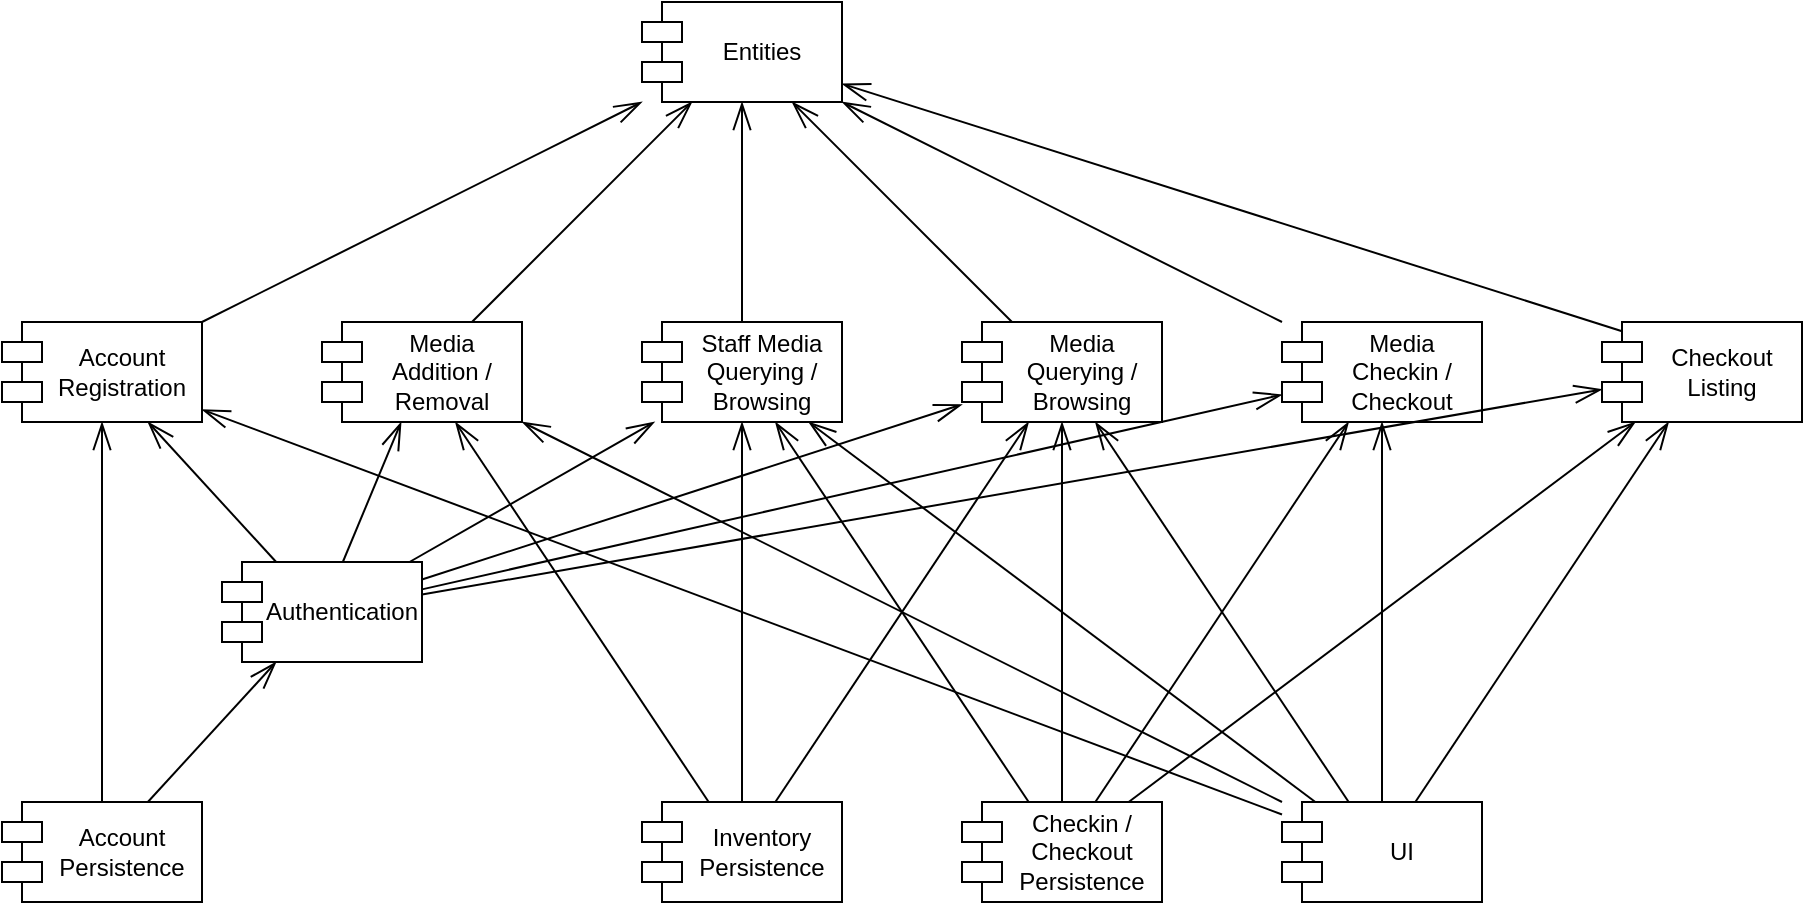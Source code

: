 <mxfile version="19.0.3" type="device" pages="2"><diagram id="3HhDGUCTuPXhGJLU1Bjr" name="Component Overview"><mxGraphModel dx="1422" dy="875" grid="1" gridSize="10" guides="1" tooltips="1" connect="1" arrows="1" fold="1" page="1" pageScale="1" pageWidth="1600" pageHeight="1200" math="0" shadow="0"><root><mxCell id="0"/><mxCell id="1" parent="0"/><mxCell id="PViRO45lnsMERoX-mHAi-1" value="Entities" style="shape=module;align=center;spacingLeft=20;align=center;verticalAlign=middle;whiteSpace=wrap;" parent="1" vertex="1"><mxGeometry x="430" y="40" width="100" height="50" as="geometry"/></mxCell><mxCell id="PViRO45lnsMERoX-mHAi-16" style="edgeStyle=none;shape=connector;rounded=0;orthogonalLoop=1;jettySize=auto;html=1;labelBackgroundColor=default;fontFamily=Helvetica;fontSize=11;fontColor=default;endArrow=openThin;endFill=0;startSize=12;endSize=12;strokeColor=default;" parent="1" source="PViRO45lnsMERoX-mHAi-2" target="PViRO45lnsMERoX-mHAi-6" edge="1"><mxGeometry relative="1" as="geometry"/></mxCell><mxCell id="PViRO45lnsMERoX-mHAi-29" style="edgeStyle=none;shape=connector;rounded=0;orthogonalLoop=1;jettySize=auto;html=1;labelBackgroundColor=default;fontFamily=Helvetica;fontSize=11;fontColor=default;endArrow=openThin;endFill=0;startSize=12;endSize=12;strokeColor=default;" parent="1" source="PViRO45lnsMERoX-mHAi-2" target="PViRO45lnsMERoX-mHAi-20" edge="1"><mxGeometry relative="1" as="geometry"/></mxCell><mxCell id="PViRO45lnsMERoX-mHAi-2" value="Account Persistence" style="shape=module;align=center;spacingLeft=20;align=center;verticalAlign=middle;whiteSpace=wrap;" parent="1" vertex="1"><mxGeometry x="110" y="440" width="100" height="50" as="geometry"/></mxCell><mxCell id="PViRO45lnsMERoX-mHAi-32" style="edgeStyle=none;shape=connector;rounded=0;orthogonalLoop=1;jettySize=auto;html=1;labelBackgroundColor=default;fontFamily=Helvetica;fontSize=11;fontColor=default;endArrow=openThin;endFill=0;startSize=12;endSize=12;strokeColor=default;" parent="1" source="PViRO45lnsMERoX-mHAi-4" target="PViRO45lnsMERoX-mHAi-21" edge="1"><mxGeometry relative="1" as="geometry"/></mxCell><mxCell id="PViRO45lnsMERoX-mHAi-33" style="edgeStyle=none;shape=connector;rounded=0;orthogonalLoop=1;jettySize=auto;html=1;labelBackgroundColor=default;fontFamily=Helvetica;fontSize=11;fontColor=default;endArrow=openThin;endFill=0;startSize=12;endSize=12;strokeColor=default;" parent="1" source="PViRO45lnsMERoX-mHAi-4" target="PViRO45lnsMERoX-mHAi-8" edge="1"><mxGeometry relative="1" as="geometry"/></mxCell><mxCell id="PViRO45lnsMERoX-mHAi-34" style="edgeStyle=none;shape=connector;rounded=0;orthogonalLoop=1;jettySize=auto;html=1;labelBackgroundColor=default;fontFamily=Helvetica;fontSize=11;fontColor=default;endArrow=openThin;endFill=0;startSize=12;endSize=12;strokeColor=default;" parent="1" source="PViRO45lnsMERoX-mHAi-4" target="PViRO45lnsMERoX-mHAi-9" edge="1"><mxGeometry relative="1" as="geometry"/></mxCell><mxCell id="PViRO45lnsMERoX-mHAi-35" style="edgeStyle=none;shape=connector;rounded=0;orthogonalLoop=1;jettySize=auto;html=1;labelBackgroundColor=default;fontFamily=Helvetica;fontSize=11;fontColor=default;endArrow=openThin;endFill=0;startSize=12;endSize=12;strokeColor=default;" parent="1" source="PViRO45lnsMERoX-mHAi-4" target="PViRO45lnsMERoX-mHAi-7" edge="1"><mxGeometry relative="1" as="geometry"/></mxCell><mxCell id="PViRO45lnsMERoX-mHAi-36" style="edgeStyle=none;shape=connector;rounded=0;orthogonalLoop=1;jettySize=auto;html=1;labelBackgroundColor=default;fontFamily=Helvetica;fontSize=11;fontColor=default;endArrow=openThin;endFill=0;startSize=12;endSize=12;strokeColor=default;" parent="1" source="PViRO45lnsMERoX-mHAi-4" target="PViRO45lnsMERoX-mHAi-6" edge="1"><mxGeometry relative="1" as="geometry"/></mxCell><mxCell id="243bSo4BZL4MdntdNz_G-6" style="edgeStyle=none;shape=connector;rounded=0;orthogonalLoop=1;jettySize=auto;html=1;labelBackgroundColor=default;fontFamily=Helvetica;fontSize=11;fontColor=default;endArrow=openThin;endFill=0;startSize=12;endSize=12;strokeColor=default;" edge="1" parent="1" source="PViRO45lnsMERoX-mHAi-4" target="243bSo4BZL4MdntdNz_G-1"><mxGeometry relative="1" as="geometry"/></mxCell><mxCell id="PViRO45lnsMERoX-mHAi-4" value="UI" style="shape=module;align=center;spacingLeft=20;align=center;verticalAlign=middle;whiteSpace=wrap;" parent="1" vertex="1"><mxGeometry x="750" y="440" width="100" height="50" as="geometry"/></mxCell><mxCell id="PViRO45lnsMERoX-mHAi-10" style="rounded=0;orthogonalLoop=1;jettySize=auto;html=1;endArrow=openThin;endFill=0;endSize=12;startSize=12;" parent="1" source="PViRO45lnsMERoX-mHAi-6" target="PViRO45lnsMERoX-mHAi-1" edge="1"><mxGeometry relative="1" as="geometry"/></mxCell><mxCell id="PViRO45lnsMERoX-mHAi-6" value="Account Registration" style="shape=module;align=center;spacingLeft=20;align=center;verticalAlign=middle;whiteSpace=wrap;" parent="1" vertex="1"><mxGeometry x="110" y="200" width="100" height="50" as="geometry"/></mxCell><mxCell id="PViRO45lnsMERoX-mHAi-11" style="edgeStyle=none;shape=connector;rounded=0;orthogonalLoop=1;jettySize=auto;html=1;labelBackgroundColor=default;fontFamily=Helvetica;fontSize=11;fontColor=default;endArrow=openThin;endFill=0;startSize=12;endSize=12;strokeColor=default;" parent="1" source="PViRO45lnsMERoX-mHAi-7" target="PViRO45lnsMERoX-mHAi-1" edge="1"><mxGeometry relative="1" as="geometry"/></mxCell><mxCell id="PViRO45lnsMERoX-mHAi-7" value="Media Addition / Removal" style="shape=module;align=center;spacingLeft=20;align=center;verticalAlign=middle;whiteSpace=wrap;" parent="1" vertex="1"><mxGeometry x="270" y="200" width="100" height="50" as="geometry"/></mxCell><mxCell id="PViRO45lnsMERoX-mHAi-12" style="edgeStyle=none;shape=connector;rounded=0;orthogonalLoop=1;jettySize=auto;html=1;labelBackgroundColor=default;fontFamily=Helvetica;fontSize=11;fontColor=default;endArrow=openThin;endFill=0;startSize=12;endSize=12;strokeColor=default;" parent="1" source="PViRO45lnsMERoX-mHAi-8" target="PViRO45lnsMERoX-mHAi-1" edge="1"><mxGeometry relative="1" as="geometry"/></mxCell><mxCell id="PViRO45lnsMERoX-mHAi-8" value="Media Checkin / Checkout" style="shape=module;align=center;spacingLeft=20;align=center;verticalAlign=middle;whiteSpace=wrap;" parent="1" vertex="1"><mxGeometry x="750" y="200" width="100" height="50" as="geometry"/></mxCell><mxCell id="PViRO45lnsMERoX-mHAi-13" style="edgeStyle=none;shape=connector;rounded=0;orthogonalLoop=1;jettySize=auto;html=1;labelBackgroundColor=default;fontFamily=Helvetica;fontSize=11;fontColor=default;endArrow=openThin;endFill=0;startSize=12;endSize=12;strokeColor=default;" parent="1" source="PViRO45lnsMERoX-mHAi-9" target="PViRO45lnsMERoX-mHAi-1" edge="1"><mxGeometry relative="1" as="geometry"/></mxCell><mxCell id="PViRO45lnsMERoX-mHAi-9" value="Media Querying / Browsing" style="shape=module;align=center;spacingLeft=20;align=center;verticalAlign=middle;whiteSpace=wrap;" parent="1" vertex="1"><mxGeometry x="590" y="200" width="100" height="50" as="geometry"/></mxCell><mxCell id="PViRO45lnsMERoX-mHAi-17" style="edgeStyle=none;shape=connector;rounded=0;orthogonalLoop=1;jettySize=auto;html=1;labelBackgroundColor=default;fontFamily=Helvetica;fontSize=11;fontColor=default;endArrow=openThin;endFill=0;startSize=12;endSize=12;strokeColor=default;" parent="1" source="PViRO45lnsMERoX-mHAi-14" target="PViRO45lnsMERoX-mHAi-7" edge="1"><mxGeometry relative="1" as="geometry"/></mxCell><mxCell id="PViRO45lnsMERoX-mHAi-18" style="edgeStyle=none;shape=connector;rounded=0;orthogonalLoop=1;jettySize=auto;html=1;labelBackgroundColor=default;fontFamily=Helvetica;fontSize=11;fontColor=default;endArrow=openThin;endFill=0;startSize=12;endSize=12;strokeColor=default;" parent="1" source="PViRO45lnsMERoX-mHAi-14" target="PViRO45lnsMERoX-mHAi-9" edge="1"><mxGeometry relative="1" as="geometry"/></mxCell><mxCell id="243bSo4BZL4MdntdNz_G-5" style="edgeStyle=none;shape=connector;rounded=0;orthogonalLoop=1;jettySize=auto;html=1;labelBackgroundColor=default;fontFamily=Helvetica;fontSize=11;fontColor=default;endArrow=openThin;endFill=0;startSize=12;endSize=12;strokeColor=default;" edge="1" parent="1" source="PViRO45lnsMERoX-mHAi-14" target="243bSo4BZL4MdntdNz_G-1"><mxGeometry relative="1" as="geometry"/></mxCell><mxCell id="PViRO45lnsMERoX-mHAi-14" value="Inventory Persistence" style="shape=module;align=center;spacingLeft=20;align=center;verticalAlign=middle;whiteSpace=wrap;" parent="1" vertex="1"><mxGeometry x="430" y="440" width="100" height="50" as="geometry"/></mxCell><mxCell id="PViRO45lnsMERoX-mHAi-19" style="edgeStyle=none;shape=connector;rounded=0;orthogonalLoop=1;jettySize=auto;html=1;labelBackgroundColor=default;fontFamily=Helvetica;fontSize=11;fontColor=default;endArrow=openThin;endFill=0;startSize=12;endSize=12;strokeColor=default;" parent="1" source="PViRO45lnsMERoX-mHAi-15" target="PViRO45lnsMERoX-mHAi-8" edge="1"><mxGeometry relative="1" as="geometry"/></mxCell><mxCell id="PViRO45lnsMERoX-mHAi-30" style="edgeStyle=none;shape=connector;rounded=0;orthogonalLoop=1;jettySize=auto;html=1;labelBackgroundColor=default;fontFamily=Helvetica;fontSize=11;fontColor=default;endArrow=openThin;endFill=0;startSize=12;endSize=12;strokeColor=default;" parent="1" source="PViRO45lnsMERoX-mHAi-15" target="PViRO45lnsMERoX-mHAi-21" edge="1"><mxGeometry relative="1" as="geometry"/></mxCell><mxCell id="PViRO45lnsMERoX-mHAi-31" style="edgeStyle=none;shape=connector;rounded=0;orthogonalLoop=1;jettySize=auto;html=1;labelBackgroundColor=default;fontFamily=Helvetica;fontSize=11;fontColor=default;endArrow=openThin;endFill=0;startSize=12;endSize=12;strokeColor=default;" parent="1" source="PViRO45lnsMERoX-mHAi-15" target="PViRO45lnsMERoX-mHAi-9" edge="1"><mxGeometry relative="1" as="geometry"/></mxCell><mxCell id="243bSo4BZL4MdntdNz_G-4" style="edgeStyle=none;shape=connector;rounded=0;orthogonalLoop=1;jettySize=auto;html=1;labelBackgroundColor=default;fontFamily=Helvetica;fontSize=11;fontColor=default;endArrow=openThin;endFill=0;startSize=12;endSize=12;strokeColor=default;" edge="1" parent="1" source="PViRO45lnsMERoX-mHAi-15" target="243bSo4BZL4MdntdNz_G-1"><mxGeometry relative="1" as="geometry"/></mxCell><mxCell id="PViRO45lnsMERoX-mHAi-15" value="Checkin / Checkout Persistence" style="shape=module;align=center;spacingLeft=20;align=center;verticalAlign=middle;whiteSpace=wrap;" parent="1" vertex="1"><mxGeometry x="590" y="440" width="100" height="50" as="geometry"/></mxCell><mxCell id="PViRO45lnsMERoX-mHAi-23" style="edgeStyle=none;shape=connector;rounded=0;orthogonalLoop=1;jettySize=auto;html=1;labelBackgroundColor=default;fontFamily=Helvetica;fontSize=11;fontColor=default;endArrow=openThin;endFill=0;startSize=12;endSize=12;strokeColor=default;" parent="1" source="PViRO45lnsMERoX-mHAi-20" target="PViRO45lnsMERoX-mHAi-6" edge="1"><mxGeometry relative="1" as="geometry"/></mxCell><mxCell id="PViRO45lnsMERoX-mHAi-24" style="edgeStyle=none;shape=connector;rounded=0;orthogonalLoop=1;jettySize=auto;html=1;labelBackgroundColor=default;fontFamily=Helvetica;fontSize=11;fontColor=default;endArrow=openThin;endFill=0;startSize=12;endSize=12;strokeColor=default;" parent="1" source="PViRO45lnsMERoX-mHAi-20" target="PViRO45lnsMERoX-mHAi-7" edge="1"><mxGeometry relative="1" as="geometry"/></mxCell><mxCell id="PViRO45lnsMERoX-mHAi-25" style="edgeStyle=none;shape=connector;rounded=0;orthogonalLoop=1;jettySize=auto;html=1;labelBackgroundColor=default;fontFamily=Helvetica;fontSize=11;fontColor=default;endArrow=openThin;endFill=0;startSize=12;endSize=12;strokeColor=default;" parent="1" source="PViRO45lnsMERoX-mHAi-20" target="PViRO45lnsMERoX-mHAi-9" edge="1"><mxGeometry relative="1" as="geometry"/></mxCell><mxCell id="PViRO45lnsMERoX-mHAi-26" style="edgeStyle=none;shape=connector;rounded=0;orthogonalLoop=1;jettySize=auto;html=1;labelBackgroundColor=default;fontFamily=Helvetica;fontSize=11;fontColor=default;endArrow=openThin;endFill=0;startSize=12;endSize=12;strokeColor=default;" parent="1" source="PViRO45lnsMERoX-mHAi-20" target="PViRO45lnsMERoX-mHAi-8" edge="1"><mxGeometry relative="1" as="geometry"/></mxCell><mxCell id="PViRO45lnsMERoX-mHAi-27" style="edgeStyle=none;shape=connector;rounded=0;orthogonalLoop=1;jettySize=auto;html=1;labelBackgroundColor=default;fontFamily=Helvetica;fontSize=11;fontColor=default;endArrow=openThin;endFill=0;startSize=12;endSize=12;strokeColor=default;" parent="1" source="PViRO45lnsMERoX-mHAi-20" target="PViRO45lnsMERoX-mHAi-21" edge="1"><mxGeometry relative="1" as="geometry"/></mxCell><mxCell id="243bSo4BZL4MdntdNz_G-7" style="edgeStyle=none;shape=connector;rounded=0;orthogonalLoop=1;jettySize=auto;html=1;labelBackgroundColor=default;fontFamily=Helvetica;fontSize=11;fontColor=default;endArrow=openThin;endFill=0;startSize=12;endSize=12;strokeColor=default;" edge="1" parent="1" source="PViRO45lnsMERoX-mHAi-20" target="243bSo4BZL4MdntdNz_G-1"><mxGeometry relative="1" as="geometry"/></mxCell><mxCell id="PViRO45lnsMERoX-mHAi-20" value="Authentication" style="shape=module;align=center;spacingLeft=20;align=center;verticalAlign=middle;whiteSpace=wrap;" parent="1" vertex="1"><mxGeometry x="220" y="320" width="100" height="50" as="geometry"/></mxCell><mxCell id="PViRO45lnsMERoX-mHAi-22" style="edgeStyle=none;shape=connector;rounded=0;orthogonalLoop=1;jettySize=auto;html=1;labelBackgroundColor=default;fontFamily=Helvetica;fontSize=11;fontColor=default;endArrow=openThin;endFill=0;startSize=12;endSize=12;strokeColor=default;exitX=0.25;exitY=0.187;exitDx=0;exitDy=0;exitPerimeter=0;" parent="1" source="PViRO45lnsMERoX-mHAi-21" target="PViRO45lnsMERoX-mHAi-1" edge="1"><mxGeometry relative="1" as="geometry"/></mxCell><mxCell id="PViRO45lnsMERoX-mHAi-21" value="Checkout Listing" style="shape=module;align=center;spacingLeft=20;align=center;verticalAlign=middle;whiteSpace=wrap;" parent="1" vertex="1"><mxGeometry x="910" y="200" width="100" height="50" as="geometry"/></mxCell><mxCell id="243bSo4BZL4MdntdNz_G-8" style="edgeStyle=none;shape=connector;rounded=0;orthogonalLoop=1;jettySize=auto;html=1;labelBackgroundColor=default;fontFamily=Helvetica;fontSize=11;fontColor=default;endArrow=openThin;endFill=0;startSize=12;endSize=12;strokeColor=default;" edge="1" parent="1" source="243bSo4BZL4MdntdNz_G-1" target="PViRO45lnsMERoX-mHAi-1"><mxGeometry relative="1" as="geometry"/></mxCell><mxCell id="243bSo4BZL4MdntdNz_G-1" value="Staff Media Querying / Browsing" style="shape=module;align=center;spacingLeft=20;align=center;verticalAlign=middle;whiteSpace=wrap;" vertex="1" parent="1"><mxGeometry x="430" y="200" width="100" height="50" as="geometry"/></mxCell></root></mxGraphModel></diagram><diagram id="pPQjHrMoLcyB0sqf3h_W" name="Page-2"><mxGraphModel dx="1185" dy="729" grid="1" gridSize="10" guides="1" tooltips="1" connect="1" arrows="1" fold="1" page="1" pageScale="1" pageWidth="1600" pageHeight="1200" math="0" shadow="0"><root><mxCell id="0"/><mxCell id="1" parent="0"/><mxCell id="0zp0i9OfT9O5fiTyB-d3-11" style="edgeStyle=none;shape=connector;rounded=0;orthogonalLoop=1;jettySize=auto;html=1;labelBackgroundColor=default;fontFamily=Helvetica;fontSize=11;fontColor=default;endArrow=none;endFill=0;startSize=12;endSize=12;strokeColor=default;startArrow=diamondThin;startFill=1;" edge="1" parent="1" source="0zp0i9OfT9O5fiTyB-d3-9" target="0zp0i9OfT9O5fiTyB-d3-10"><mxGeometry relative="1" as="geometry"/></mxCell><mxCell id="0zp0i9OfT9O5fiTyB-d3-9" value="&lt;p style=&quot;margin:0px;margin-top:4px;text-align:center;&quot;&gt;&lt;i&gt;&amp;lt;&amp;lt;abstract&amp;gt;&amp;gt;&lt;/i&gt;&lt;/p&gt;&lt;p style=&quot;margin:0px;margin-top:4px;text-align:center;&quot;&gt;&lt;b&gt;&lt;i&gt;Media&lt;/i&gt;&lt;/b&gt;&lt;/p&gt;&lt;hr size=&quot;1&quot;&gt;&lt;p style=&quot;margin:0px;margin-left:4px;&quot;&gt;+ uid: Integer&lt;/p&gt;&lt;p style=&quot;margin:0px;margin-left:4px;&quot;&gt;+ title: String&lt;/p&gt;&lt;p style=&quot;margin:0px;margin-left:4px;&quot;&gt;+ authors: [Author]&lt;/p&gt;&lt;p style=&quot;margin:0px;margin-left:4px;&quot;&gt;+ released: Date&lt;/p&gt;&lt;p style=&quot;margin:0px;margin-left:4px;&quot;&gt;(+ thumbnail: Image)&lt;/p&gt;&lt;hr size=&quot;1&quot;&gt;&lt;p style=&quot;margin:0px;margin-left:4px;&quot;&gt;&lt;br&gt;&lt;/p&gt;" style="verticalAlign=top;align=left;overflow=fill;fontSize=12;fontFamily=Helvetica;html=1;fontColor=default;" vertex="1" parent="1"><mxGeometry x="320" y="80" width="160" height="140" as="geometry"/></mxCell><mxCell id="0zp0i9OfT9O5fiTyB-d3-10" value="&lt;p style=&quot;margin:0px;margin-top:4px;text-align:center;&quot;&gt;&lt;b&gt;Author&lt;/b&gt;&lt;/p&gt;&lt;hr size=&quot;1&quot;&gt;&lt;p style=&quot;margin:0px;margin-left:4px;&quot;&gt;+ uid: Integer&lt;/p&gt;&lt;p style=&quot;margin:0px;margin-left:4px;&quot;&gt;+ firstName: String&lt;/p&gt;&lt;p style=&quot;margin:0px;margin-left:4px;&quot;&gt;+ lastName: String&lt;/p&gt;&lt;hr size=&quot;1&quot;&gt;&lt;p style=&quot;margin:0px;margin-left:4px;&quot;&gt;&lt;br&gt;&lt;/p&gt;" style="verticalAlign=top;align=left;overflow=fill;fontSize=12;fontFamily=Helvetica;html=1;fontColor=default;" vertex="1" parent="1"><mxGeometry x="80" y="80" width="160" height="90" as="geometry"/></mxCell><mxCell id="0zp0i9OfT9O5fiTyB-d3-15" style="edgeStyle=none;shape=connector;rounded=0;orthogonalLoop=1;jettySize=auto;html=1;labelBackgroundColor=default;fontFamily=Helvetica;fontSize=11;fontColor=default;startArrow=diamondThin;startFill=1;endArrow=none;endFill=0;startSize=12;endSize=12;strokeColor=default;" edge="1" parent="1" source="0zp0i9OfT9O5fiTyB-d3-13" target="0zp0i9OfT9O5fiTyB-d3-14"><mxGeometry relative="1" as="geometry"/></mxCell><mxCell id="0zp0i9OfT9O5fiTyB-d3-20" style="edgeStyle=none;shape=connector;rounded=0;orthogonalLoop=1;jettySize=auto;html=1;labelBackgroundColor=default;fontFamily=Helvetica;fontSize=11;fontColor=default;startArrow=none;startFill=0;endArrow=block;endFill=0;startSize=12;endSize=12;strokeColor=default;" edge="1" parent="1" source="0zp0i9OfT9O5fiTyB-d3-13" target="0zp0i9OfT9O5fiTyB-d3-9"><mxGeometry relative="1" as="geometry"/></mxCell><mxCell id="0zp0i9OfT9O5fiTyB-d3-13" value="&lt;p style=&quot;margin:0px;margin-top:4px;text-align:center;&quot;&gt;&lt;b style=&quot;background-color: initial;&quot;&gt;Book&lt;/b&gt;&lt;br&gt;&lt;/p&gt;&lt;hr size=&quot;1&quot;&gt;&lt;p style=&quot;margin:0px;margin-left:4px;&quot;&gt;+ isbn: ISBN&lt;/p&gt;&lt;p style=&quot;margin:0px;margin-left:4px;&quot;&gt;+ edition: Integer&lt;/p&gt;&lt;hr size=&quot;1&quot;&gt;&lt;p style=&quot;margin:0px;margin-left:4px;&quot;&gt;&lt;br&gt;&lt;/p&gt;" style="verticalAlign=top;align=left;overflow=fill;fontSize=12;fontFamily=Helvetica;html=1;fontColor=default;" vertex="1" parent="1"><mxGeometry x="560" y="280" width="160" height="80" as="geometry"/></mxCell><mxCell id="0zp0i9OfT9O5fiTyB-d3-14" value="&lt;p style=&quot;margin:0px;margin-top:4px;text-align:center;&quot;&gt;&lt;b style=&quot;background-color: initial;&quot;&gt;ISBN&lt;/b&gt;&lt;br&gt;&lt;/p&gt;&lt;hr size=&quot;1&quot;&gt;&lt;p style=&quot;margin:0px;margin-left:4px;&quot;&gt;...&lt;/p&gt;&lt;hr size=&quot;1&quot;&gt;&lt;p style=&quot;margin:0px;margin-left:4px;&quot;&gt;&lt;br&gt;&lt;/p&gt;" style="verticalAlign=top;align=left;overflow=fill;fontSize=12;fontFamily=Helvetica;html=1;fontColor=default;" vertex="1" parent="1"><mxGeometry x="560" y="400" width="160" height="70" as="geometry"/></mxCell><mxCell id="0zp0i9OfT9O5fiTyB-d3-18" style="edgeStyle=none;shape=connector;rounded=0;orthogonalLoop=1;jettySize=auto;html=1;labelBackgroundColor=default;fontFamily=Helvetica;fontSize=11;fontColor=default;startArrow=diamondThin;startFill=1;endArrow=none;endFill=0;startSize=12;endSize=12;strokeColor=default;" edge="1" parent="1" source="0zp0i9OfT9O5fiTyB-d3-16" target="0zp0i9OfT9O5fiTyB-d3-17"><mxGeometry relative="1" as="geometry"/></mxCell><mxCell id="0zp0i9OfT9O5fiTyB-d3-21" style="edgeStyle=none;shape=connector;rounded=0;orthogonalLoop=1;jettySize=auto;html=1;labelBackgroundColor=default;fontFamily=Helvetica;fontSize=11;fontColor=default;startArrow=none;startFill=0;endArrow=block;endFill=0;startSize=12;endSize=12;strokeColor=default;" edge="1" parent="1" source="0zp0i9OfT9O5fiTyB-d3-16" target="0zp0i9OfT9O5fiTyB-d3-9"><mxGeometry relative="1" as="geometry"/></mxCell><mxCell id="0zp0i9OfT9O5fiTyB-d3-16" value="&lt;p style=&quot;margin:0px;margin-top:4px;text-align:center;&quot;&gt;&lt;b style=&quot;background-color: initial;&quot;&gt;Article&lt;/b&gt;&lt;br&gt;&lt;/p&gt;&lt;hr size=&quot;1&quot;&gt;&lt;p style=&quot;margin:0px;margin-left:4px;&quot;&gt;+ doi: DOI&lt;/p&gt;&lt;hr size=&quot;1&quot;&gt;&lt;p style=&quot;margin:0px;margin-left:4px;&quot;&gt;&lt;br&gt;&lt;/p&gt;" style="verticalAlign=top;align=left;overflow=fill;fontSize=12;fontFamily=Helvetica;html=1;fontColor=default;" vertex="1" parent="1"><mxGeometry x="320" y="280" width="160" height="70" as="geometry"/></mxCell><mxCell id="0zp0i9OfT9O5fiTyB-d3-17" value="&lt;p style=&quot;margin:0px;margin-top:4px;text-align:center;&quot;&gt;&lt;b style=&quot;background-color: initial;&quot;&gt;DOI&lt;/b&gt;&lt;br&gt;&lt;/p&gt;&lt;hr size=&quot;1&quot;&gt;&lt;p style=&quot;margin:0px;margin-left:4px;&quot;&gt;...&lt;/p&gt;&lt;hr size=&quot;1&quot;&gt;&lt;p style=&quot;margin:0px;margin-left:4px;&quot;&gt;&lt;br&gt;&lt;/p&gt;" style="verticalAlign=top;align=left;overflow=fill;fontSize=12;fontFamily=Helvetica;html=1;fontColor=default;" vertex="1" parent="1"><mxGeometry x="320" y="400" width="160" height="70" as="geometry"/></mxCell><mxCell id="0zp0i9OfT9O5fiTyB-d3-23" style="edgeStyle=none;shape=connector;rounded=0;orthogonalLoop=1;jettySize=auto;html=1;labelBackgroundColor=default;fontFamily=Helvetica;fontSize=11;fontColor=default;startArrow=none;startFill=0;endArrow=block;endFill=0;startSize=12;endSize=12;strokeColor=default;" edge="1" parent="1" source="0zp0i9OfT9O5fiTyB-d3-22" target="0zp0i9OfT9O5fiTyB-d3-9"><mxGeometry relative="1" as="geometry"/></mxCell><mxCell id="0zp0i9OfT9O5fiTyB-d3-22" value="&lt;p style=&quot;margin:0px;margin-top:4px;text-align:center;&quot;&gt;&lt;b style=&quot;background-color: initial;&quot;&gt;Video&lt;/b&gt;&lt;br&gt;&lt;/p&gt;&lt;hr size=&quot;1&quot;&gt;&lt;p style=&quot;margin:0px;margin-left:4px;&quot;&gt;+ length: Duration&lt;/p&gt;&lt;hr size=&quot;1&quot;&gt;&lt;p style=&quot;margin:0px;margin-left:4px;&quot;&gt;&lt;br&gt;&lt;/p&gt;" style="verticalAlign=top;align=left;overflow=fill;fontSize=12;fontFamily=Helvetica;html=1;fontColor=default;" vertex="1" parent="1"><mxGeometry x="80" y="280" width="160" height="70" as="geometry"/></mxCell><mxCell id="0zp0i9OfT9O5fiTyB-d3-24" value="&lt;p style=&quot;margin:0px;margin-top:4px;text-align:center;&quot;&gt;&lt;b style=&quot;background-color: initial;&quot;&gt;User&lt;/b&gt;&lt;br&gt;&lt;/p&gt;&lt;hr size=&quot;1&quot;&gt;&lt;p style=&quot;margin:0px;margin-left:4px;&quot;&gt;+ uid: String&lt;/p&gt;&lt;p style=&quot;margin:0px;margin-left:4px;&quot;&gt;+ group: Group&lt;/p&gt;&lt;hr size=&quot;1&quot;&gt;&lt;p style=&quot;margin:0px;margin-left:4px;&quot;&gt;+ authenticate(password: String): Boolean&lt;/p&gt;" style="verticalAlign=top;align=left;overflow=fill;fontSize=12;fontFamily=Helvetica;html=1;fontColor=default;" vertex="1" parent="1"><mxGeometry x="1280" y="80" width="240" height="100" as="geometry"/></mxCell><mxCell id="0zp0i9OfT9O5fiTyB-d3-30" style="edgeStyle=none;shape=connector;rounded=0;orthogonalLoop=1;jettySize=auto;html=1;labelBackgroundColor=default;fontFamily=Helvetica;fontSize=11;fontColor=default;startArrow=diamondThin;startFill=1;endArrow=none;endFill=0;startSize=12;endSize=12;strokeColor=default;" edge="1" parent="1" source="0zp0i9OfT9O5fiTyB-d3-25" target="0zp0i9OfT9O5fiTyB-d3-9"><mxGeometry relative="1" as="geometry"/></mxCell><mxCell id="0zp0i9OfT9O5fiTyB-d3-25" value="&lt;p style=&quot;margin:0px;margin-top:4px;text-align:center;&quot;&gt;&lt;i&gt;&amp;lt;&amp;lt;abstract&amp;gt;&amp;gt;&lt;/i&gt;&lt;/p&gt;&lt;p style=&quot;margin:0px;margin-top:4px;text-align:center;&quot;&gt;&lt;b&gt;&lt;i&gt;MediaInstance&lt;/i&gt;&lt;/b&gt;&lt;/p&gt;&lt;hr size=&quot;1&quot;&gt;&lt;p style=&quot;margin:0px;margin-left:4px;&quot;&gt;+ uid: Integer&lt;/p&gt;&lt;p style=&quot;margin:0px;margin-left:4px;&quot;&gt;+ media: Media&lt;br&gt;&lt;/p&gt;&lt;hr size=&quot;1&quot;&gt;&lt;p style=&quot;margin:0px;margin-left:4px;&quot;&gt;&lt;br&gt;&lt;/p&gt;" style="verticalAlign=top;align=left;overflow=fill;fontSize=12;fontFamily=Helvetica;html=1;fontColor=default;" vertex="1" parent="1"><mxGeometry x="920" y="80" width="160" height="100" as="geometry"/></mxCell><mxCell id="0zp0i9OfT9O5fiTyB-d3-28" style="edgeStyle=none;shape=connector;rounded=0;orthogonalLoop=1;jettySize=auto;html=1;labelBackgroundColor=default;fontFamily=Helvetica;fontSize=11;fontColor=default;startArrow=none;startFill=0;endArrow=block;endFill=0;startSize=12;endSize=12;strokeColor=default;" edge="1" parent="1" source="0zp0i9OfT9O5fiTyB-d3-26" target="0zp0i9OfT9O5fiTyB-d3-25"><mxGeometry relative="1" as="geometry"/></mxCell><mxCell id="0zp0i9OfT9O5fiTyB-d3-26" value="&lt;p style=&quot;margin:0px;margin-top:4px;text-align:center;&quot;&gt;&lt;b style=&quot;background-color: initial;&quot;&gt;PhysicalMediaInstance&lt;/b&gt;&lt;br&gt;&lt;/p&gt;&lt;hr size=&quot;1&quot;&gt;&lt;p style=&quot;margin:0px;margin-left:4px;&quot;&gt;+ location: Location&lt;br&gt;&lt;/p&gt;&lt;hr size=&quot;1&quot;&gt;&lt;p style=&quot;margin:0px;margin-left:4px;&quot;&gt;&lt;br&gt;&lt;/p&gt;" style="verticalAlign=top;align=left;overflow=fill;fontSize=12;fontFamily=Helvetica;html=1;fontColor=default;" vertex="1" parent="1"><mxGeometry x="800" y="240" width="160" height="70" as="geometry"/></mxCell><mxCell id="0zp0i9OfT9O5fiTyB-d3-29" style="edgeStyle=none;shape=connector;rounded=0;orthogonalLoop=1;jettySize=auto;html=1;labelBackgroundColor=default;fontFamily=Helvetica;fontSize=11;fontColor=default;startArrow=none;startFill=0;endArrow=block;endFill=0;startSize=12;endSize=12;strokeColor=default;" edge="1" parent="1" source="0zp0i9OfT9O5fiTyB-d3-27" target="0zp0i9OfT9O5fiTyB-d3-25"><mxGeometry relative="1" as="geometry"/></mxCell><mxCell id="0zp0i9OfT9O5fiTyB-d3-27" value="&lt;p style=&quot;margin:0px;margin-top:4px;text-align:center;&quot;&gt;&lt;b style=&quot;background-color: initial;&quot;&gt;DigitalMediaInstance&lt;/b&gt;&lt;br&gt;&lt;/p&gt;&lt;hr size=&quot;1&quot;&gt;&lt;p style=&quot;margin:0px;margin-left:4px;&quot;&gt;+ host: URL&lt;br&gt;&lt;/p&gt;&lt;hr size=&quot;1&quot;&gt;&lt;p style=&quot;margin:0px;margin-left:4px;&quot;&gt;&lt;br&gt;&lt;/p&gt;" style="verticalAlign=top;align=left;overflow=fill;fontSize=12;fontFamily=Helvetica;html=1;fontColor=default;" vertex="1" parent="1"><mxGeometry x="1040" y="240" width="160" height="70" as="geometry"/></mxCell><mxCell id="kS34iuWyc61IkwslK3yn-1" value="" style="shape=link;html=1;rounded=0;labelBackgroundColor=default;fontFamily=Helvetica;fontSize=11;fontColor=default;startArrow=diamondThin;startFill=1;endArrow=none;endFill=0;startSize=12;endSize=12;strokeColor=default;" edge="1" parent="1"><mxGeometry width="100" relative="1" as="geometry"><mxPoint x="30" y="560" as="sourcePoint"/><mxPoint x="1570" y="560" as="targetPoint"/></mxGeometry></mxCell><mxCell id="kS34iuWyc61IkwslK3yn-2" value="" style="shape=link;html=1;rounded=0;labelBackgroundColor=default;fontFamily=Helvetica;fontSize=11;fontColor=default;startArrow=diamondThin;startFill=1;endArrow=none;endFill=0;startSize=12;endSize=12;strokeColor=default;" edge="1" parent="1"><mxGeometry width="100" relative="1" as="geometry"><mxPoint x="1560" y="570" as="sourcePoint"/><mxPoint x="1560" y="30" as="targetPoint"/></mxGeometry></mxCell><mxCell id="kS34iuWyc61IkwslK3yn-3" value="" style="shape=link;html=1;rounded=0;labelBackgroundColor=default;fontFamily=Helvetica;fontSize=11;fontColor=default;startArrow=diamondThin;startFill=1;endArrow=none;endFill=0;startSize=12;endSize=12;strokeColor=default;" edge="1" parent="1"><mxGeometry width="100" relative="1" as="geometry"><mxPoint x="30" y="40" as="sourcePoint"/><mxPoint x="1570" y="40" as="targetPoint"/></mxGeometry></mxCell><mxCell id="kS34iuWyc61IkwslK3yn-4" value="" style="shape=link;html=1;rounded=0;labelBackgroundColor=default;fontFamily=Helvetica;fontSize=11;fontColor=default;startArrow=diamondThin;startFill=1;endArrow=none;endFill=0;startSize=12;endSize=12;strokeColor=default;" edge="1" parent="1"><mxGeometry width="100" relative="1" as="geometry"><mxPoint x="40" y="570" as="sourcePoint"/><mxPoint x="40" y="30" as="targetPoint"/></mxGeometry></mxCell><mxCell id="kS34iuWyc61IkwslK3yn-5" value="&lt;font style=&quot;font-size: 22px;&quot;&gt;Entities&lt;/font&gt;" style="text;html=1;strokeColor=none;fillColor=none;align=center;verticalAlign=middle;whiteSpace=wrap;rounded=0;fontFamily=Helvetica;fontSize=11;fontColor=default;" vertex="1" parent="1"><mxGeometry x="60" y="500" width="120" height="40" as="geometry"/></mxCell></root></mxGraphModel></diagram></mxfile>